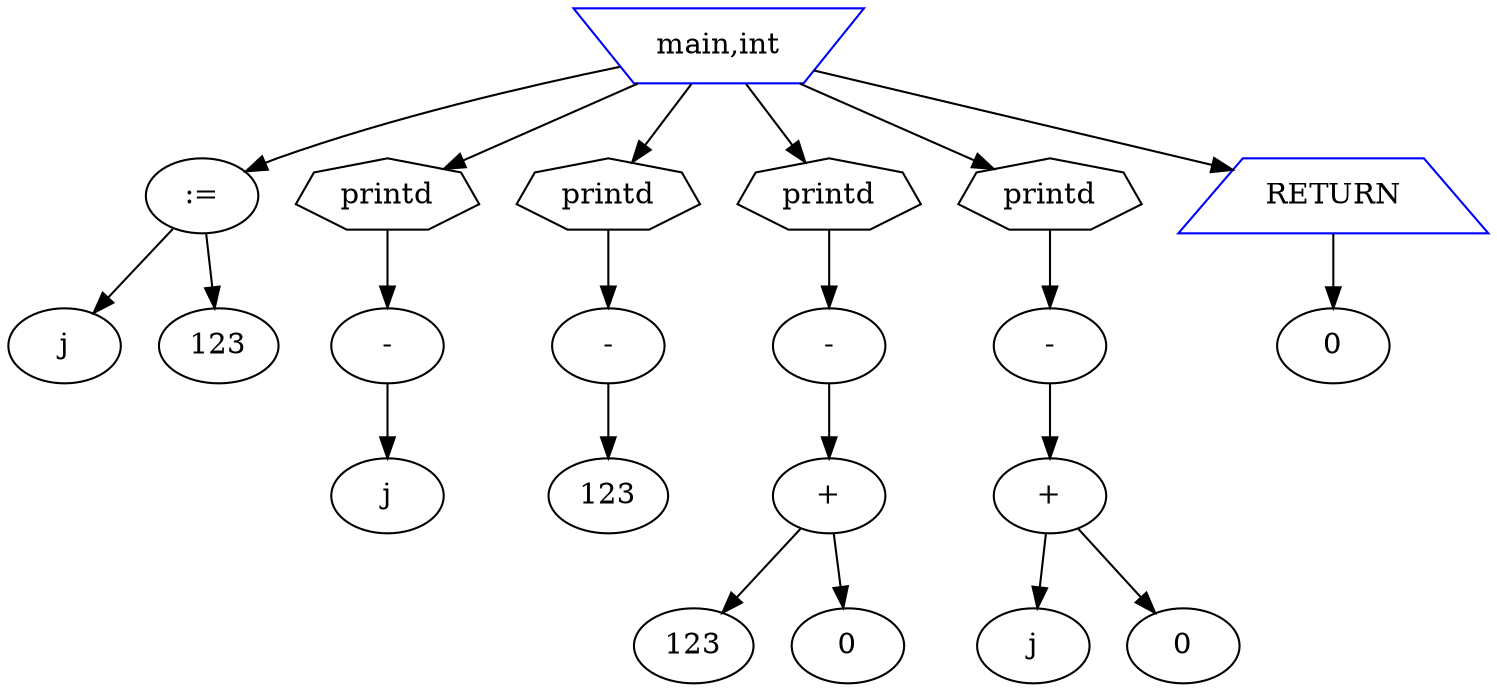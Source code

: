 digraph diagram1 {
//programme
node_1 [label="main,int" shape=invtrapezium color=blue];//fonction
 node_2 [label=":=" ];//affectation
node_3 [label="j" ];//				affec
node_4 [label="123" ];//expression3
node_2 -> node_3
node_2 -> node_4
node_1 -> node_2
node_6 [label="printd" shape=septagon];//appel
node_7 [label="-" ];//expression3
node_8 [label="j" ];//expression4
node_7 -> node_8
node_6 -> node_7
node_1 -> node_6
node_10 [label="printd" shape=septagon];//appel
node_11 [label="-" ];//expression3
node_12 [label="123" ];//expression3
node_11 -> node_12
node_10 -> node_11
node_1 -> node_10
node_14 [label="printd" shape=septagon];//appel
node_15 [label="-" ];//expression3
node_16 [label="+" ];//expression1
node_17 [label="123" ];//expression3
node_18 [label="0" ];//expression3
node_16 -> node_17
node_16 -> node_18
node_15 -> node_16
node_14 -> node_15
node_1 -> node_14
node_20 [label="printd" shape=septagon];//appel
node_21 [label="-" ];//expression3
node_22 [label="+" ];//expression1
node_23 [label="j" ];//expression4
node_24 [label="0" ];//expression3
node_22 -> node_23
node_22 -> node_24
node_21 -> node_22
node_20 -> node_21
node_1 -> node_20
node_26 [label="RETURN" shape=trapezium color=blue];//RETURN
node_27 [label="0" ];//expression3
node_26 -> node_27
node_1 -> node_26
}
